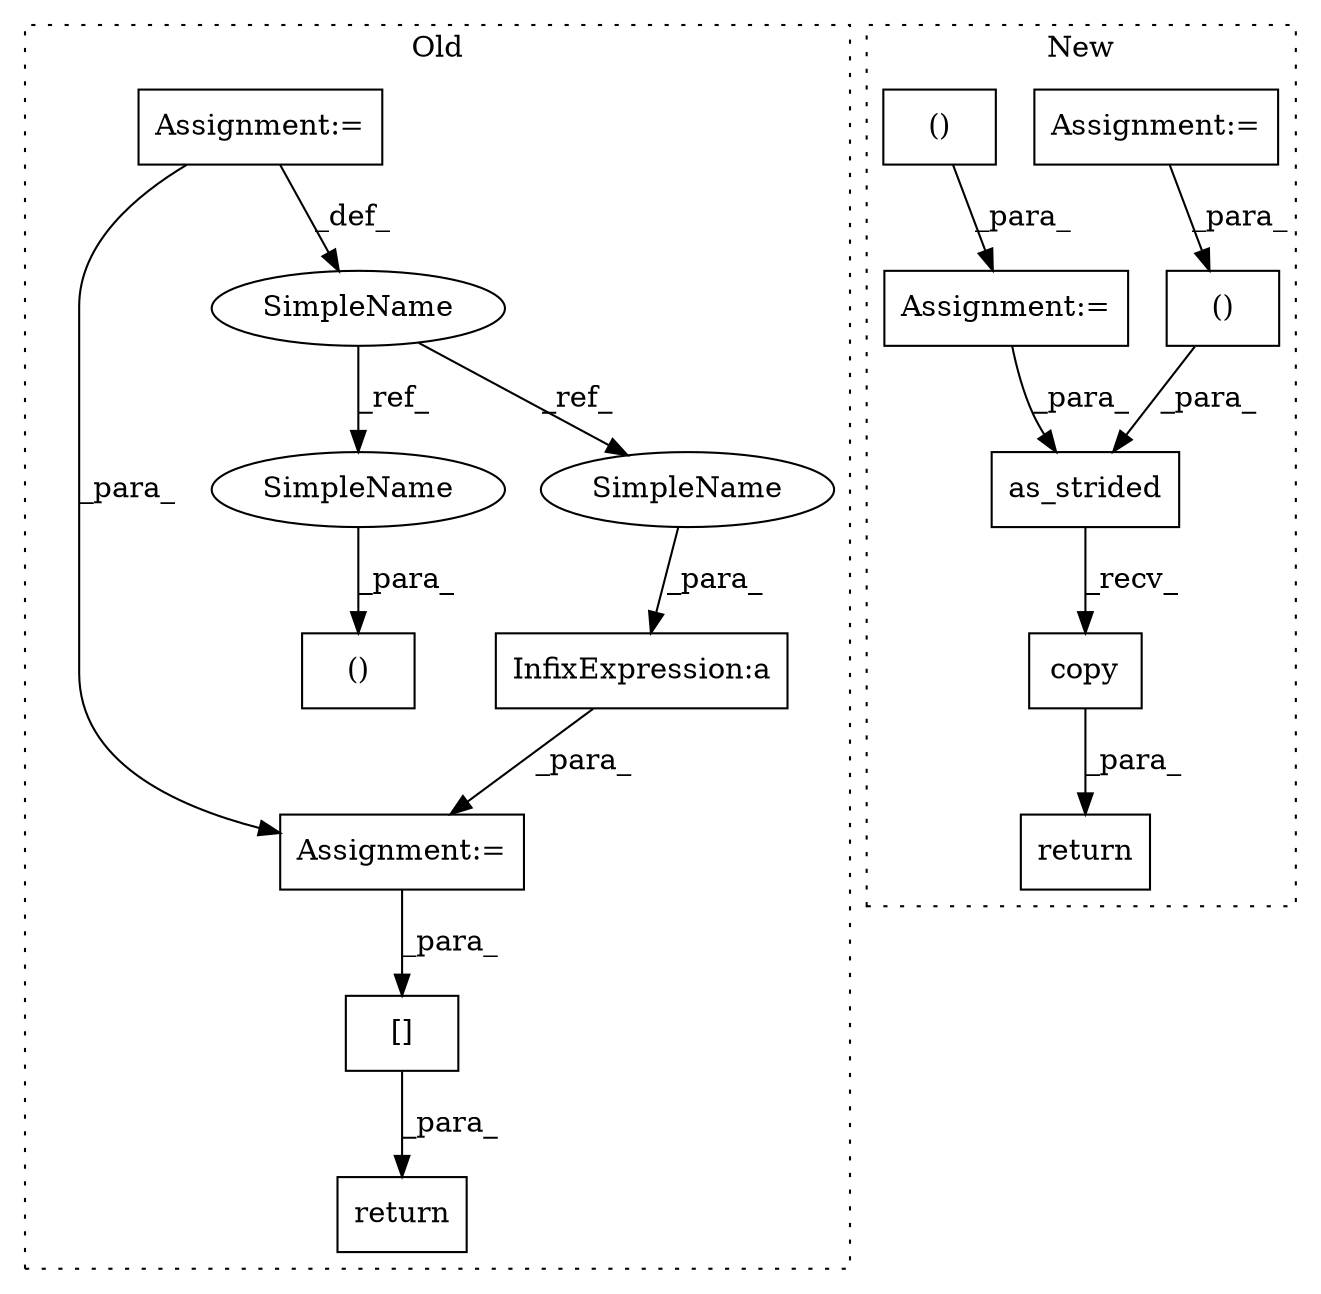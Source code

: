 digraph G {
subgraph cluster0 {
1 [label="return" a="41" s="2430" l="7" shape="box"];
3 [label="InfixExpression:a" a="27" s="2419" l="3" shape="box"];
4 [label="Assignment:=" a="7" s="2032" l="1" shape="box"];
5 [label="Assignment:=" a="7" s="2416" l="1" shape="box"];
10 [label="()" a="106" s="2311" l="15" shape="box"];
11 [label="[]" a="2" s="2437,2446" l="5,1" shape="box"];
12 [label="SimpleName" a="42" s="2032" l="1" shape="ellipse"];
15 [label="SimpleName" a="42" s="2311" l="1" shape="ellipse"];
16 [label="SimpleName" a="42" s="2418" l="1" shape="ellipse"];
label = "Old";
style="dotted";
}
subgraph cluster1 {
2 [label="as_strided" a="32" s="2550,2594" l="11,2" shape="box"];
6 [label="Assignment:=" a="7" s="2482" l="6" shape="box"];
7 [label="Assignment:=" a="7" s="2521" l="1" shape="box"];
8 [label="return" a="41" s="2543" l="7" shape="box"];
9 [label="()" a="106" s="2488" l="25" shape="box"];
13 [label="copy" a="32" s="2597" l="6" shape="box"];
14 [label="()" a="106" s="2579" l="15" shape="box"];
label = "New";
style="dotted";
}
2 -> 13 [label="_recv_"];
3 -> 5 [label="_para_"];
4 -> 5 [label="_para_"];
4 -> 12 [label="_def_"];
5 -> 11 [label="_para_"];
6 -> 2 [label="_para_"];
7 -> 14 [label="_para_"];
9 -> 6 [label="_para_"];
11 -> 1 [label="_para_"];
12 -> 16 [label="_ref_"];
12 -> 15 [label="_ref_"];
13 -> 8 [label="_para_"];
14 -> 2 [label="_para_"];
15 -> 10 [label="_para_"];
16 -> 3 [label="_para_"];
}